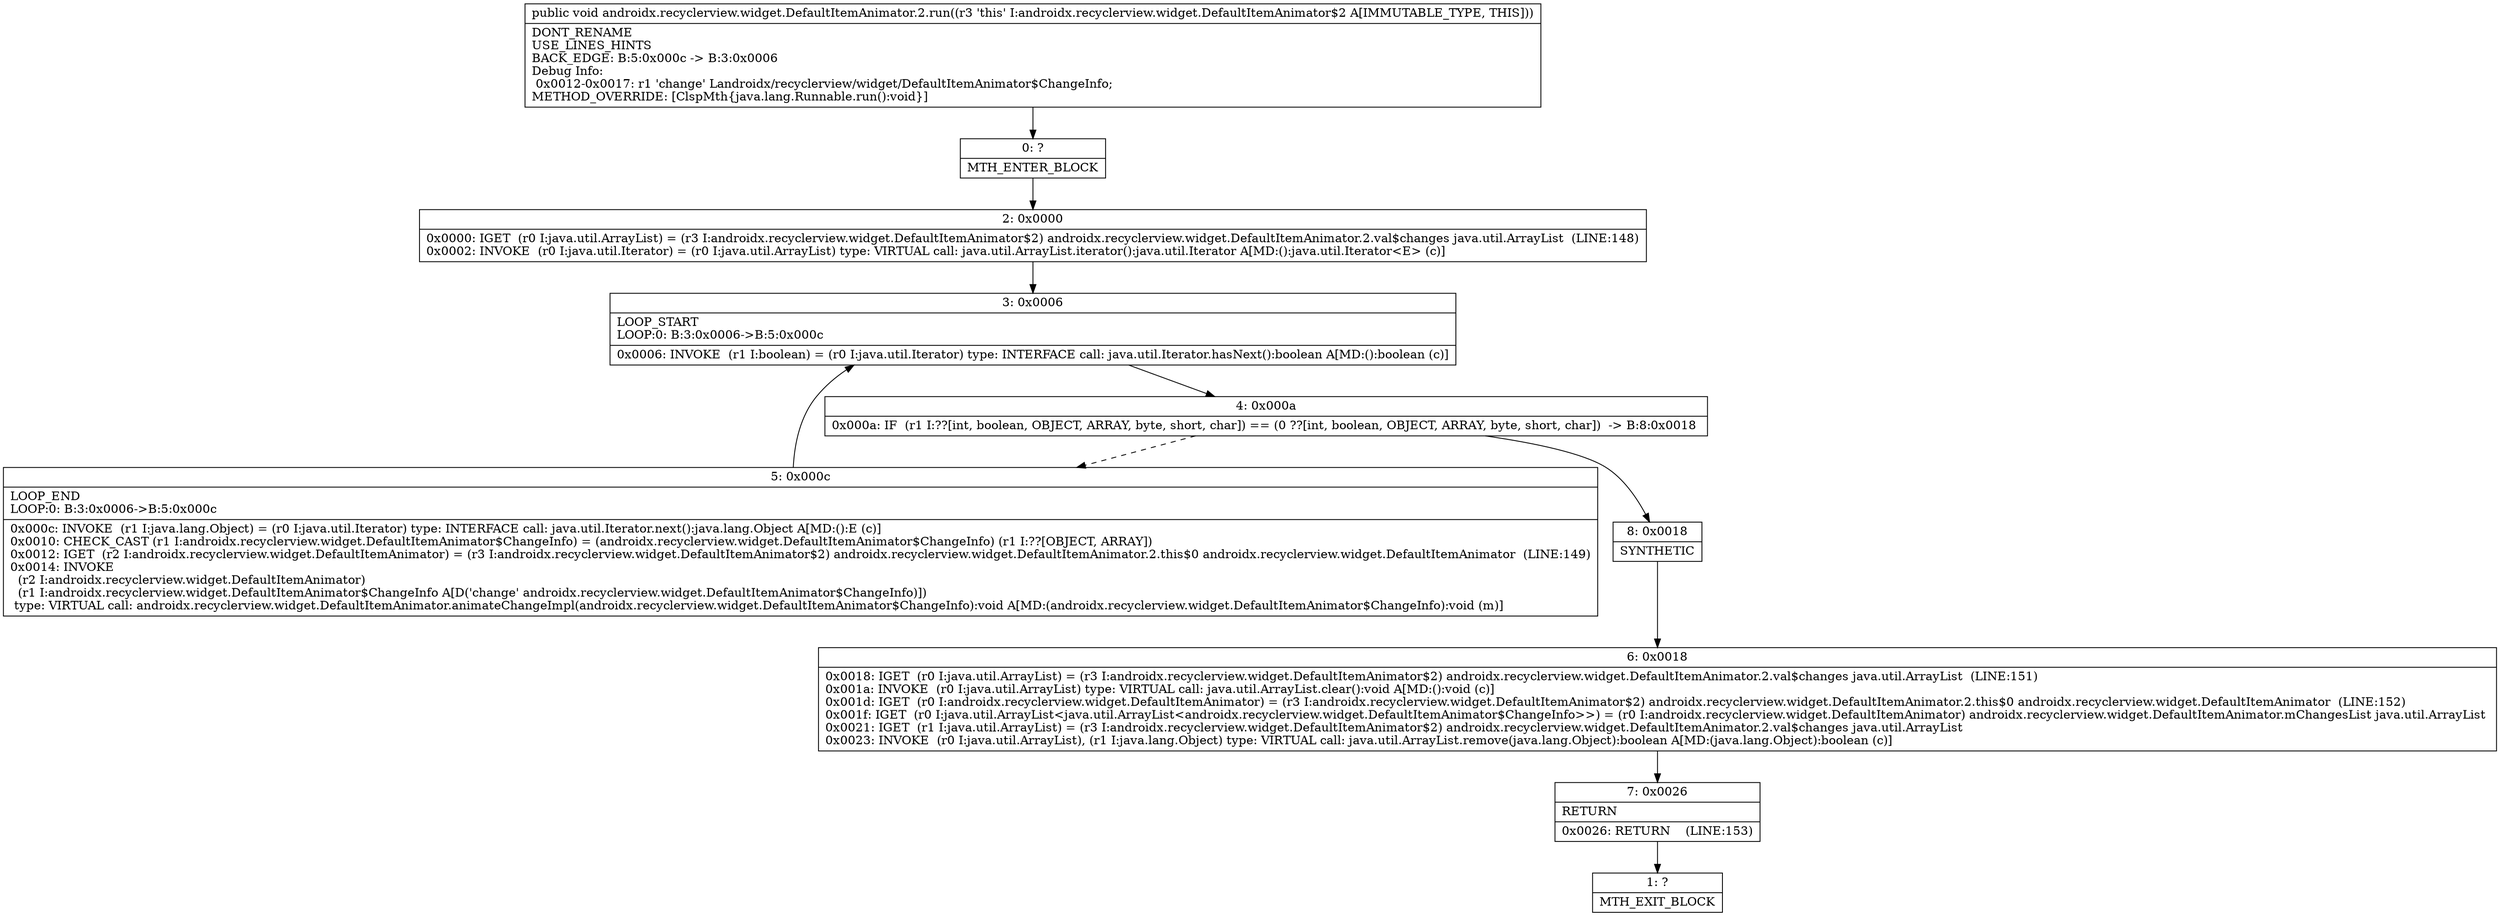 digraph "CFG forandroidx.recyclerview.widget.DefaultItemAnimator.2.run()V" {
Node_0 [shape=record,label="{0\:\ ?|MTH_ENTER_BLOCK\l}"];
Node_2 [shape=record,label="{2\:\ 0x0000|0x0000: IGET  (r0 I:java.util.ArrayList) = (r3 I:androidx.recyclerview.widget.DefaultItemAnimator$2) androidx.recyclerview.widget.DefaultItemAnimator.2.val$changes java.util.ArrayList  (LINE:148)\l0x0002: INVOKE  (r0 I:java.util.Iterator) = (r0 I:java.util.ArrayList) type: VIRTUAL call: java.util.ArrayList.iterator():java.util.Iterator A[MD:():java.util.Iterator\<E\> (c)]\l}"];
Node_3 [shape=record,label="{3\:\ 0x0006|LOOP_START\lLOOP:0: B:3:0x0006\-\>B:5:0x000c\l|0x0006: INVOKE  (r1 I:boolean) = (r0 I:java.util.Iterator) type: INTERFACE call: java.util.Iterator.hasNext():boolean A[MD:():boolean (c)]\l}"];
Node_4 [shape=record,label="{4\:\ 0x000a|0x000a: IF  (r1 I:??[int, boolean, OBJECT, ARRAY, byte, short, char]) == (0 ??[int, boolean, OBJECT, ARRAY, byte, short, char])  \-\> B:8:0x0018 \l}"];
Node_5 [shape=record,label="{5\:\ 0x000c|LOOP_END\lLOOP:0: B:3:0x0006\-\>B:5:0x000c\l|0x000c: INVOKE  (r1 I:java.lang.Object) = (r0 I:java.util.Iterator) type: INTERFACE call: java.util.Iterator.next():java.lang.Object A[MD:():E (c)]\l0x0010: CHECK_CAST (r1 I:androidx.recyclerview.widget.DefaultItemAnimator$ChangeInfo) = (androidx.recyclerview.widget.DefaultItemAnimator$ChangeInfo) (r1 I:??[OBJECT, ARRAY]) \l0x0012: IGET  (r2 I:androidx.recyclerview.widget.DefaultItemAnimator) = (r3 I:androidx.recyclerview.widget.DefaultItemAnimator$2) androidx.recyclerview.widget.DefaultItemAnimator.2.this$0 androidx.recyclerview.widget.DefaultItemAnimator  (LINE:149)\l0x0014: INVOKE  \l  (r2 I:androidx.recyclerview.widget.DefaultItemAnimator)\l  (r1 I:androidx.recyclerview.widget.DefaultItemAnimator$ChangeInfo A[D('change' androidx.recyclerview.widget.DefaultItemAnimator$ChangeInfo)])\l type: VIRTUAL call: androidx.recyclerview.widget.DefaultItemAnimator.animateChangeImpl(androidx.recyclerview.widget.DefaultItemAnimator$ChangeInfo):void A[MD:(androidx.recyclerview.widget.DefaultItemAnimator$ChangeInfo):void (m)]\l}"];
Node_8 [shape=record,label="{8\:\ 0x0018|SYNTHETIC\l}"];
Node_6 [shape=record,label="{6\:\ 0x0018|0x0018: IGET  (r0 I:java.util.ArrayList) = (r3 I:androidx.recyclerview.widget.DefaultItemAnimator$2) androidx.recyclerview.widget.DefaultItemAnimator.2.val$changes java.util.ArrayList  (LINE:151)\l0x001a: INVOKE  (r0 I:java.util.ArrayList) type: VIRTUAL call: java.util.ArrayList.clear():void A[MD:():void (c)]\l0x001d: IGET  (r0 I:androidx.recyclerview.widget.DefaultItemAnimator) = (r3 I:androidx.recyclerview.widget.DefaultItemAnimator$2) androidx.recyclerview.widget.DefaultItemAnimator.2.this$0 androidx.recyclerview.widget.DefaultItemAnimator  (LINE:152)\l0x001f: IGET  (r0 I:java.util.ArrayList\<java.util.ArrayList\<androidx.recyclerview.widget.DefaultItemAnimator$ChangeInfo\>\>) = (r0 I:androidx.recyclerview.widget.DefaultItemAnimator) androidx.recyclerview.widget.DefaultItemAnimator.mChangesList java.util.ArrayList \l0x0021: IGET  (r1 I:java.util.ArrayList) = (r3 I:androidx.recyclerview.widget.DefaultItemAnimator$2) androidx.recyclerview.widget.DefaultItemAnimator.2.val$changes java.util.ArrayList \l0x0023: INVOKE  (r0 I:java.util.ArrayList), (r1 I:java.lang.Object) type: VIRTUAL call: java.util.ArrayList.remove(java.lang.Object):boolean A[MD:(java.lang.Object):boolean (c)]\l}"];
Node_7 [shape=record,label="{7\:\ 0x0026|RETURN\l|0x0026: RETURN    (LINE:153)\l}"];
Node_1 [shape=record,label="{1\:\ ?|MTH_EXIT_BLOCK\l}"];
MethodNode[shape=record,label="{public void androidx.recyclerview.widget.DefaultItemAnimator.2.run((r3 'this' I:androidx.recyclerview.widget.DefaultItemAnimator$2 A[IMMUTABLE_TYPE, THIS]))  | DONT_RENAME\lUSE_LINES_HINTS\lBACK_EDGE: B:5:0x000c \-\> B:3:0x0006\lDebug Info:\l  0x0012\-0x0017: r1 'change' Landroidx\/recyclerview\/widget\/DefaultItemAnimator$ChangeInfo;\lMETHOD_OVERRIDE: [ClspMth\{java.lang.Runnable.run():void\}]\l}"];
MethodNode -> Node_0;Node_0 -> Node_2;
Node_2 -> Node_3;
Node_3 -> Node_4;
Node_4 -> Node_5[style=dashed];
Node_4 -> Node_8;
Node_5 -> Node_3;
Node_8 -> Node_6;
Node_6 -> Node_7;
Node_7 -> Node_1;
}

